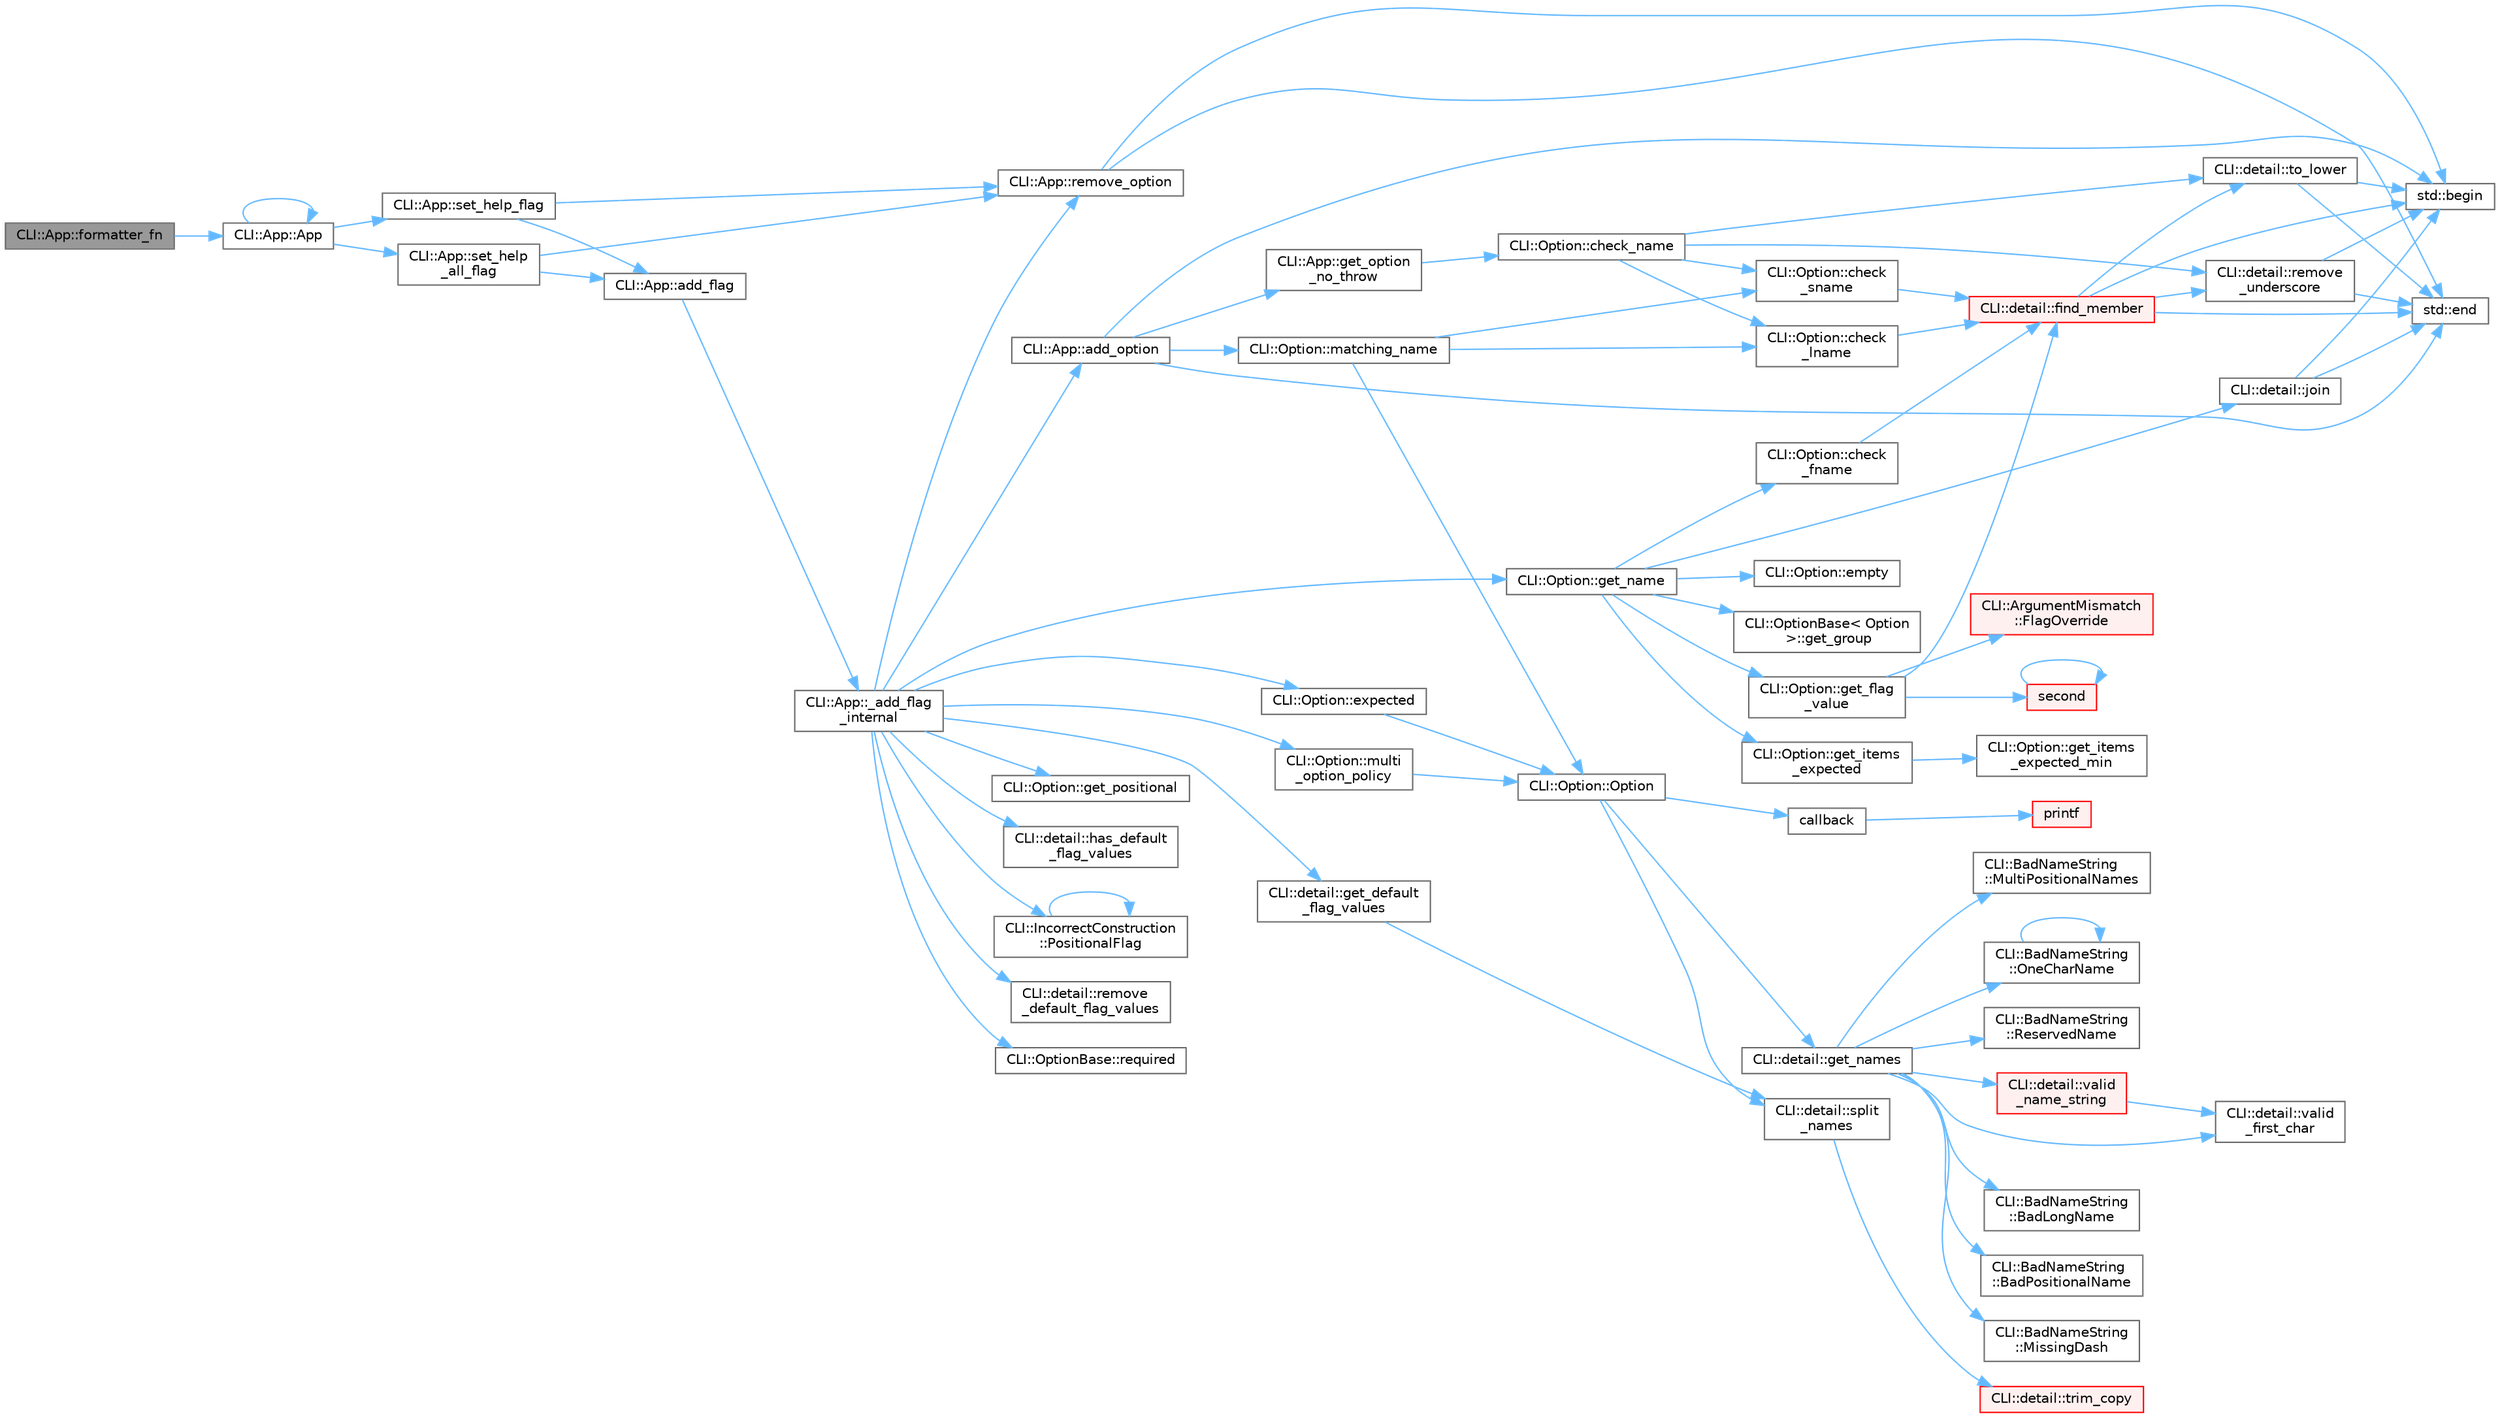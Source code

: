 digraph "CLI::App::formatter_fn"
{
 // LATEX_PDF_SIZE
  bgcolor="transparent";
  edge [fontname=Helvetica,fontsize=10,labelfontname=Helvetica,labelfontsize=10];
  node [fontname=Helvetica,fontsize=10,shape=box,height=0.2,width=0.4];
  rankdir="LR";
  Node1 [id="Node000001",label="CLI::App::formatter_fn",height=0.2,width=0.4,color="gray40", fillcolor="grey60", style="filled", fontcolor="black",tooltip="Set the help formatter"];
  Node1 -> Node2 [id="edge1_Node000001_Node000002",color="steelblue1",style="solid",tooltip=" "];
  Node2 [id="Node000002",label="CLI::App::App",height=0.2,width=0.4,color="grey40", fillcolor="white", style="filled",URL="$class_c_l_i_1_1_app.html#a8f5ebc36dcdff351cce50e3d3b89974f",tooltip="Special private constructor for subcommand"];
  Node2 -> Node2 [id="edge2_Node000002_Node000002",color="steelblue1",style="solid",tooltip=" "];
  Node2 -> Node3 [id="edge3_Node000002_Node000003",color="steelblue1",style="solid",tooltip=" "];
  Node3 [id="Node000003",label="CLI::App::set_help\l_all_flag",height=0.2,width=0.4,color="grey40", fillcolor="white", style="filled",URL="$class_c_l_i_1_1_app.html#af73694f6a3cc42e29e7274b77fdb5720",tooltip="Set a help all flag, replaced the existing one if present"];
  Node3 -> Node4 [id="edge4_Node000003_Node000004",color="steelblue1",style="solid",tooltip=" "];
  Node4 [id="Node000004",label="CLI::App::add_flag",height=0.2,width=0.4,color="grey40", fillcolor="white", style="filled",URL="$class_c_l_i_1_1_app.html#a5fef22317a182fa5db1d7b1af4c89c68",tooltip="Add a flag with no description or variable assignment"];
  Node4 -> Node5 [id="edge5_Node000004_Node000005",color="steelblue1",style="solid",tooltip=" "];
  Node5 [id="Node000005",label="CLI::App::_add_flag\l_internal",height=0.2,width=0.4,color="grey40", fillcolor="white", style="filled",URL="$class_c_l_i_1_1_app.html#ac09345525410ce482948265f16f72cdf",tooltip="Internal function for adding a flag"];
  Node5 -> Node6 [id="edge6_Node000005_Node000006",color="steelblue1",style="solid",tooltip=" "];
  Node6 [id="Node000006",label="CLI::App::add_option",height=0.2,width=0.4,color="grey40", fillcolor="white", style="filled",URL="$class_c_l_i_1_1_app.html#adb68306d25a26400399d11efe7211dc4",tooltip=" "];
  Node6 -> Node7 [id="edge7_Node000006_Node000007",color="steelblue1",style="solid",tooltip=" "];
  Node7 [id="Node000007",label="std::begin",height=0.2,width=0.4,color="grey40", fillcolor="white", style="filled",URL="$namespacestd.html#aec76fc52a775d29bc4058c8e1405045a",tooltip=" "];
  Node6 -> Node8 [id="edge8_Node000006_Node000008",color="steelblue1",style="solid",tooltip=" "];
  Node8 [id="Node000008",label="std::end",height=0.2,width=0.4,color="grey40", fillcolor="white", style="filled",URL="$namespacestd.html#a35f71a4c49ddf38bb590177e3a4b2598",tooltip=" "];
  Node6 -> Node9 [id="edge9_Node000006_Node000009",color="steelblue1",style="solid",tooltip=" "];
  Node9 [id="Node000009",label="CLI::App::get_option\l_no_throw",height=0.2,width=0.4,color="grey40", fillcolor="white", style="filled",URL="$class_c_l_i_1_1_app.html#a029d50d6fdfde25e7f3e94ef2e525ccc",tooltip="Get an option by name (noexcept non-const version)"];
  Node9 -> Node10 [id="edge10_Node000009_Node000010",color="steelblue1",style="solid",tooltip=" "];
  Node10 [id="Node000010",label="CLI::Option::check_name",height=0.2,width=0.4,color="grey40", fillcolor="white", style="filled",URL="$class_c_l_i_1_1_option.html#a1f9eda27ddb1b2d520e29724d550f6a0",tooltip="Check a name. Requires \"-\" or \"--\" for short / long, supports positional name"];
  Node10 -> Node11 [id="edge11_Node000010_Node000011",color="steelblue1",style="solid",tooltip=" "];
  Node11 [id="Node000011",label="CLI::Option::check\l_lname",height=0.2,width=0.4,color="grey40", fillcolor="white", style="filled",URL="$class_c_l_i_1_1_option.html#a6e970efc39aa4984b9bb797d071ce34a",tooltip="Requires \"--\" to be removed from string"];
  Node11 -> Node12 [id="edge12_Node000011_Node000012",color="steelblue1",style="solid",tooltip=" "];
  Node12 [id="Node000012",label="CLI::detail::find_member",height=0.2,width=0.4,color="red", fillcolor="#FFF0F0", style="filled",URL="$namespace_c_l_i_1_1detail.html#ac94be0722dce2c7ff522ebc3fb80e33d",tooltip="Check if a string is a member of a list of strings and optionally ignore case or ignore underscores"];
  Node12 -> Node7 [id="edge13_Node000012_Node000007",color="steelblue1",style="solid",tooltip=" "];
  Node12 -> Node8 [id="edge14_Node000012_Node000008",color="steelblue1",style="solid",tooltip=" "];
  Node12 -> Node16 [id="edge15_Node000012_Node000016",color="steelblue1",style="solid",tooltip=" "];
  Node16 [id="Node000016",label="CLI::detail::remove\l_underscore",height=0.2,width=0.4,color="grey40", fillcolor="white", style="filled",URL="$namespace_c_l_i_1_1detail.html#a5359a7a0e33366a12e15523b100f591a",tooltip="remove underscores from a string"];
  Node16 -> Node7 [id="edge16_Node000016_Node000007",color="steelblue1",style="solid",tooltip=" "];
  Node16 -> Node8 [id="edge17_Node000016_Node000008",color="steelblue1",style="solid",tooltip=" "];
  Node12 -> Node14 [id="edge18_Node000012_Node000014",color="steelblue1",style="solid",tooltip=" "];
  Node14 [id="Node000014",label="CLI::detail::to_lower",height=0.2,width=0.4,color="grey40", fillcolor="white", style="filled",URL="$namespace_c_l_i_1_1detail.html#ae83709ec148057ec53df4383645727e9",tooltip="Return a lower case version of a string"];
  Node14 -> Node7 [id="edge19_Node000014_Node000007",color="steelblue1",style="solid",tooltip=" "];
  Node14 -> Node8 [id="edge20_Node000014_Node000008",color="steelblue1",style="solid",tooltip=" "];
  Node10 -> Node17 [id="edge21_Node000010_Node000017",color="steelblue1",style="solid",tooltip=" "];
  Node17 [id="Node000017",label="CLI::Option::check\l_sname",height=0.2,width=0.4,color="grey40", fillcolor="white", style="filled",URL="$class_c_l_i_1_1_option.html#a46e7395f6a8a720e4305aea2edb4aa7b",tooltip="Requires \"-\" to be removed from string"];
  Node17 -> Node12 [id="edge22_Node000017_Node000012",color="steelblue1",style="solid",tooltip=" "];
  Node10 -> Node16 [id="edge23_Node000010_Node000016",color="steelblue1",style="solid",tooltip=" "];
  Node10 -> Node14 [id="edge24_Node000010_Node000014",color="steelblue1",style="solid",tooltip=" "];
  Node6 -> Node18 [id="edge25_Node000006_Node000018",color="steelblue1",style="solid",tooltip=" "];
  Node18 [id="Node000018",label="CLI::Option::matching_name",height=0.2,width=0.4,color="grey40", fillcolor="white", style="filled",URL="$class_c_l_i_1_1_option.html#a67b1e51f9f873b265dac8122746fc2d7",tooltip="If options share any of the same names, find it"];
  Node18 -> Node11 [id="edge26_Node000018_Node000011",color="steelblue1",style="solid",tooltip=" "];
  Node18 -> Node17 [id="edge27_Node000018_Node000017",color="steelblue1",style="solid",tooltip=" "];
  Node18 -> Node19 [id="edge28_Node000018_Node000019",color="steelblue1",style="solid",tooltip=" "];
  Node19 [id="Node000019",label="CLI::Option::Option",height=0.2,width=0.4,color="grey40", fillcolor="white", style="filled",URL="$class_c_l_i_1_1_option.html#a577e99d3ea33598b4dc3605f544d14fc",tooltip="Making an option by hand is not defined, it must be made by the App class"];
  Node19 -> Node20 [id="edge29_Node000019_Node000020",color="steelblue1",style="solid",tooltip=" "];
  Node20 [id="Node000020",label="callback",height=0.2,width=0.4,color="grey40", fillcolor="white", style="filled",URL="$external_2spine-runtimes_2spine-sfml_2c_2example_2main_8cpp.html#a2f27b7fc84a39cace84d90f62a8d4c8e",tooltip=" "];
  Node20 -> Node21 [id="edge30_Node000020_Node000021",color="steelblue1",style="solid",tooltip=" "];
  Node21 [id="Node000021",label="printf",height=0.2,width=0.4,color="red", fillcolor="#FFF0F0", style="filled",URL="$printf_8h.html#aee3ed3a831f25f07e7be3919fff2203a",tooltip=" "];
  Node19 -> Node52 [id="edge31_Node000019_Node000052",color="steelblue1",style="solid",tooltip=" "];
  Node52 [id="Node000052",label="CLI::detail::get_names",height=0.2,width=0.4,color="grey40", fillcolor="white", style="filled",URL="$namespace_c_l_i_1_1detail.html#a6c9c870c5f7cd261e7363cb862634a3a",tooltip="Get a vector of short names, one of long names, and a single name"];
  Node52 -> Node53 [id="edge32_Node000052_Node000053",color="steelblue1",style="solid",tooltip=" "];
  Node53 [id="Node000053",label="CLI::BadNameString\l::BadLongName",height=0.2,width=0.4,color="grey40", fillcolor="white", style="filled",URL="$class_c_l_i_1_1_bad_name_string.html#a4c84dfdba8d943ad494daead50c9097d",tooltip=" "];
  Node52 -> Node54 [id="edge33_Node000052_Node000054",color="steelblue1",style="solid",tooltip=" "];
  Node54 [id="Node000054",label="CLI::BadNameString\l::BadPositionalName",height=0.2,width=0.4,color="grey40", fillcolor="white", style="filled",URL="$class_c_l_i_1_1_bad_name_string.html#a6dd4927b244bb94d306c805f87f47e4b",tooltip=" "];
  Node52 -> Node55 [id="edge34_Node000052_Node000055",color="steelblue1",style="solid",tooltip=" "];
  Node55 [id="Node000055",label="CLI::BadNameString\l::MissingDash",height=0.2,width=0.4,color="grey40", fillcolor="white", style="filled",URL="$class_c_l_i_1_1_bad_name_string.html#a17d7fdda9def1c79a9b86d04cfd35f75",tooltip=" "];
  Node52 -> Node56 [id="edge35_Node000052_Node000056",color="steelblue1",style="solid",tooltip=" "];
  Node56 [id="Node000056",label="CLI::BadNameString\l::MultiPositionalNames",height=0.2,width=0.4,color="grey40", fillcolor="white", style="filled",URL="$class_c_l_i_1_1_bad_name_string.html#ac798ab322c49c3f922e325d269070c38",tooltip=" "];
  Node52 -> Node57 [id="edge36_Node000052_Node000057",color="steelblue1",style="solid",tooltip=" "];
  Node57 [id="Node000057",label="CLI::BadNameString\l::OneCharName",height=0.2,width=0.4,color="grey40", fillcolor="white", style="filled",URL="$class_c_l_i_1_1_bad_name_string.html#a5c63c850d783ad2b132085266269bcdc",tooltip=" "];
  Node57 -> Node57 [id="edge37_Node000057_Node000057",color="steelblue1",style="solid",tooltip=" "];
  Node52 -> Node58 [id="edge38_Node000052_Node000058",color="steelblue1",style="solid",tooltip=" "];
  Node58 [id="Node000058",label="CLI::BadNameString\l::ReservedName",height=0.2,width=0.4,color="grey40", fillcolor="white", style="filled",URL="$class_c_l_i_1_1_bad_name_string.html#aa0fef0fbc4ab0a29a839eb98e2ee6740",tooltip=" "];
  Node52 -> Node59 [id="edge39_Node000052_Node000059",color="steelblue1",style="solid",tooltip=" "];
  Node59 [id="Node000059",label="CLI::detail::valid\l_first_char",height=0.2,width=0.4,color="grey40", fillcolor="white", style="filled",URL="$namespace_c_l_i_1_1detail.html#a3a05d1129df69e88135e178137b1fd89",tooltip=" "];
  Node52 -> Node60 [id="edge40_Node000052_Node000060",color="steelblue1",style="solid",tooltip=" "];
  Node60 [id="Node000060",label="CLI::detail::valid\l_name_string",height=0.2,width=0.4,color="red", fillcolor="#FFF0F0", style="filled",URL="$namespace_c_l_i_1_1detail.html#ad3018ff84d2bb41b5cb5ec0efaebbeae",tooltip="Verify an option/subcommand name"];
  Node60 -> Node59 [id="edge41_Node000060_Node000059",color="steelblue1",style="solid",tooltip=" "];
  Node19 -> Node63 [id="edge42_Node000019_Node000063",color="steelblue1",style="solid",tooltip=" "];
  Node63 [id="Node000063",label="CLI::detail::split\l_names",height=0.2,width=0.4,color="grey40", fillcolor="white", style="filled",URL="$namespace_c_l_i_1_1detail.html#ac8a8403ca4cfb40e30979111083c0c1c",tooltip=" "];
  Node63 -> Node64 [id="edge43_Node000063_Node000064",color="steelblue1",style="solid",tooltip=" "];
  Node64 [id="Node000064",label="CLI::detail::trim_copy",height=0.2,width=0.4,color="red", fillcolor="#FFF0F0", style="filled",URL="$namespace_c_l_i_1_1detail.html#a5c7b00a328b3b2da564794081646c251",tooltip="Make a copy of the string and then trim it"];
  Node5 -> Node68 [id="edge44_Node000005_Node000068",color="steelblue1",style="solid",tooltip=" "];
  Node68 [id="Node000068",label="CLI::Option::expected",height=0.2,width=0.4,color="grey40", fillcolor="white", style="filled",URL="$class_c_l_i_1_1_option.html#a0b7cf6e62c1800a53ad314772eef6ed1",tooltip="Set the number of expected arguments"];
  Node68 -> Node19 [id="edge45_Node000068_Node000019",color="steelblue1",style="solid",tooltip=" "];
  Node5 -> Node69 [id="edge46_Node000005_Node000069",color="steelblue1",style="solid",tooltip=" "];
  Node69 [id="Node000069",label="CLI::detail::get_default\l_flag_values",height=0.2,width=0.4,color="grey40", fillcolor="white", style="filled",URL="$namespace_c_l_i_1_1detail.html#a01343c353c26ada5379fb84cbd3b01c8",tooltip="extract default flag values either {def} or starting with a !"];
  Node69 -> Node63 [id="edge47_Node000069_Node000063",color="steelblue1",style="solid",tooltip=" "];
  Node5 -> Node70 [id="edge48_Node000005_Node000070",color="steelblue1",style="solid",tooltip=" "];
  Node70 [id="Node000070",label="CLI::Option::get_name",height=0.2,width=0.4,color="grey40", fillcolor="white", style="filled",URL="$class_c_l_i_1_1_option.html#a47e135d5198fd9df5b481091d2538b60",tooltip="Gets a comma separated list of names. Will include / prefer the positional name if positional is true..."];
  Node70 -> Node71 [id="edge49_Node000070_Node000071",color="steelblue1",style="solid",tooltip=" "];
  Node71 [id="Node000071",label="CLI::Option::check\l_fname",height=0.2,width=0.4,color="grey40", fillcolor="white", style="filled",URL="$class_c_l_i_1_1_option.html#a331870cf4db8893cac3af126aac487a8",tooltip="Requires \"--\" to be removed from string"];
  Node71 -> Node12 [id="edge50_Node000071_Node000012",color="steelblue1",style="solid",tooltip=" "];
  Node70 -> Node72 [id="edge51_Node000070_Node000072",color="steelblue1",style="solid",tooltip=" "];
  Node72 [id="Node000072",label="CLI::Option::empty",height=0.2,width=0.4,color="grey40", fillcolor="white", style="filled",URL="$class_c_l_i_1_1_option.html#ab9d324306095b7af93bc09812f5b4dec",tooltip="True if the option was not passed"];
  Node70 -> Node73 [id="edge52_Node000070_Node000073",color="steelblue1",style="solid",tooltip=" "];
  Node73 [id="Node000073",label="CLI::Option::get_flag\l_value",height=0.2,width=0.4,color="grey40", fillcolor="white", style="filled",URL="$class_c_l_i_1_1_option.html#aa006173c1a09b0ed01bff4b305b042ca",tooltip=" "];
  Node73 -> Node12 [id="edge53_Node000073_Node000012",color="steelblue1",style="solid",tooltip=" "];
  Node73 -> Node74 [id="edge54_Node000073_Node000074",color="steelblue1",style="solid",tooltip=" "];
  Node74 [id="Node000074",label="CLI::ArgumentMismatch\l::FlagOverride",height=0.2,width=0.4,color="red", fillcolor="#FFF0F0", style="filled",URL="$class_c_l_i_1_1_argument_mismatch.html#af40fccb119664c7c5025bba76fb2d7e2",tooltip=" "];
  Node73 -> Node78 [id="edge55_Node000073_Node000078",color="steelblue1",style="solid",tooltip=" "];
  Node78 [id="Node000078",label="second",height=0.2,width=0.4,color="red", fillcolor="#FFF0F0", style="filled",URL="$second___n_o_n_e_8f.html#ae9f971a8b343bd2fcb85c3b16da97f10",tooltip="SECOND returns nothing"];
  Node78 -> Node78 [id="edge56_Node000078_Node000078",color="steelblue1",style="solid",tooltip=" "];
  Node70 -> Node79 [id="edge57_Node000070_Node000079",color="steelblue1",style="solid",tooltip=" "];
  Node79 [id="Node000079",label="CLI::OptionBase\< Option\l \>::get_group",height=0.2,width=0.4,color="grey40", fillcolor="white", style="filled",URL="$class_c_l_i_1_1_option_base.html#aeb86193da05c10a12814ce45d2d16e0d",tooltip=" "];
  Node70 -> Node80 [id="edge58_Node000070_Node000080",color="steelblue1",style="solid",tooltip=" "];
  Node80 [id="Node000080",label="CLI::Option::get_items\l_expected",height=0.2,width=0.4,color="grey40", fillcolor="white", style="filled",URL="$class_c_l_i_1_1_option.html#aa12c4f65cf2ac9c58ebe050c46603fc0",tooltip="The total min number of expected string values to be used"];
  Node80 -> Node81 [id="edge59_Node000080_Node000081",color="steelblue1",style="solid",tooltip=" "];
  Node81 [id="Node000081",label="CLI::Option::get_items\l_expected_min",height=0.2,width=0.4,color="grey40", fillcolor="white", style="filled",URL="$class_c_l_i_1_1_option.html#a65f68eaa288d2608560ae87f3c36f6fa",tooltip="The total min number of expected string values to be used"];
  Node70 -> Node82 [id="edge60_Node000070_Node000082",color="steelblue1",style="solid",tooltip=" "];
  Node82 [id="Node000082",label="CLI::detail::join",height=0.2,width=0.4,color="grey40", fillcolor="white", style="filled",URL="$namespace_c_l_i_1_1detail.html#ab351f13ec104e2cba19ec6baf4a552f6",tooltip="Simple function to join a string"];
  Node82 -> Node7 [id="edge61_Node000082_Node000007",color="steelblue1",style="solid",tooltip=" "];
  Node82 -> Node8 [id="edge62_Node000082_Node000008",color="steelblue1",style="solid",tooltip=" "];
  Node5 -> Node83 [id="edge63_Node000005_Node000083",color="steelblue1",style="solid",tooltip=" "];
  Node83 [id="Node000083",label="CLI::Option::get_positional",height=0.2,width=0.4,color="grey40", fillcolor="white", style="filled",URL="$class_c_l_i_1_1_option.html#a0f23a3a1ed7c5a47585117a4c9f27120",tooltip="True if the argument can be given directly"];
  Node5 -> Node84 [id="edge64_Node000005_Node000084",color="steelblue1",style="solid",tooltip=" "];
  Node84 [id="Node000084",label="CLI::detail::has_default\l_flag_values",height=0.2,width=0.4,color="grey40", fillcolor="white", style="filled",URL="$namespace_c_l_i_1_1detail.html#ae89da9fa11d234a8bf504d6ec85133cc",tooltip="check if the flag definitions has possible false flags"];
  Node5 -> Node85 [id="edge65_Node000005_Node000085",color="steelblue1",style="solid",tooltip=" "];
  Node85 [id="Node000085",label="CLI::Option::multi\l_option_policy",height=0.2,width=0.4,color="grey40", fillcolor="white", style="filled",URL="$class_c_l_i_1_1_option.html#a849a0cf07784e81b514761722a0d9efc",tooltip="Take the last argument if given multiple times (or another policy)"];
  Node85 -> Node19 [id="edge66_Node000085_Node000019",color="steelblue1",style="solid",tooltip=" "];
  Node5 -> Node86 [id="edge67_Node000005_Node000086",color="steelblue1",style="solid",tooltip=" "];
  Node86 [id="Node000086",label="CLI::IncorrectConstruction\l::PositionalFlag",height=0.2,width=0.4,color="grey40", fillcolor="white", style="filled",URL="$class_c_l_i_1_1_incorrect_construction.html#a90eef424efd6e5b6cb8874ba2e53ce08",tooltip=" "];
  Node86 -> Node86 [id="edge68_Node000086_Node000086",color="steelblue1",style="solid",tooltip=" "];
  Node5 -> Node87 [id="edge69_Node000005_Node000087",color="steelblue1",style="solid",tooltip=" "];
  Node87 [id="Node000087",label="CLI::detail::remove\l_default_flag_values",height=0.2,width=0.4,color="grey40", fillcolor="white", style="filled",URL="$namespace_c_l_i_1_1detail.html#a35553311017b07811ce81db2f560cb3d",tooltip=" "];
  Node5 -> Node88 [id="edge70_Node000005_Node000088",color="steelblue1",style="solid",tooltip=" "];
  Node88 [id="Node000088",label="CLI::App::remove_option",height=0.2,width=0.4,color="grey40", fillcolor="white", style="filled",URL="$class_c_l_i_1_1_app.html#a8e09991d2a23ae48aff139c8eda5f6c7",tooltip="Removes an option from the App. Takes an option pointer. Returns true if found and removed."];
  Node88 -> Node7 [id="edge71_Node000088_Node000007",color="steelblue1",style="solid",tooltip=" "];
  Node88 -> Node8 [id="edge72_Node000088_Node000008",color="steelblue1",style="solid",tooltip=" "];
  Node5 -> Node89 [id="edge73_Node000005_Node000089",color="steelblue1",style="solid",tooltip=" "];
  Node89 [id="Node000089",label="CLI::OptionBase::required",height=0.2,width=0.4,color="grey40", fillcolor="white", style="filled",URL="$class_c_l_i_1_1_option_base.html#af18d4c8d8c2392b6947db9179110289a",tooltip="Set the option as required"];
  Node3 -> Node88 [id="edge74_Node000003_Node000088",color="steelblue1",style="solid",tooltip=" "];
  Node2 -> Node90 [id="edge75_Node000002_Node000090",color="steelblue1",style="solid",tooltip=" "];
  Node90 [id="Node000090",label="CLI::App::set_help_flag",height=0.2,width=0.4,color="grey40", fillcolor="white", style="filled",URL="$class_c_l_i_1_1_app.html#a0d5c8de603f1911aee549b649c68e083",tooltip="Set a help flag, replace the existing one if present"];
  Node90 -> Node4 [id="edge76_Node000090_Node000004",color="steelblue1",style="solid",tooltip=" "];
  Node90 -> Node88 [id="edge77_Node000090_Node000088",color="steelblue1",style="solid",tooltip=" "];
}
